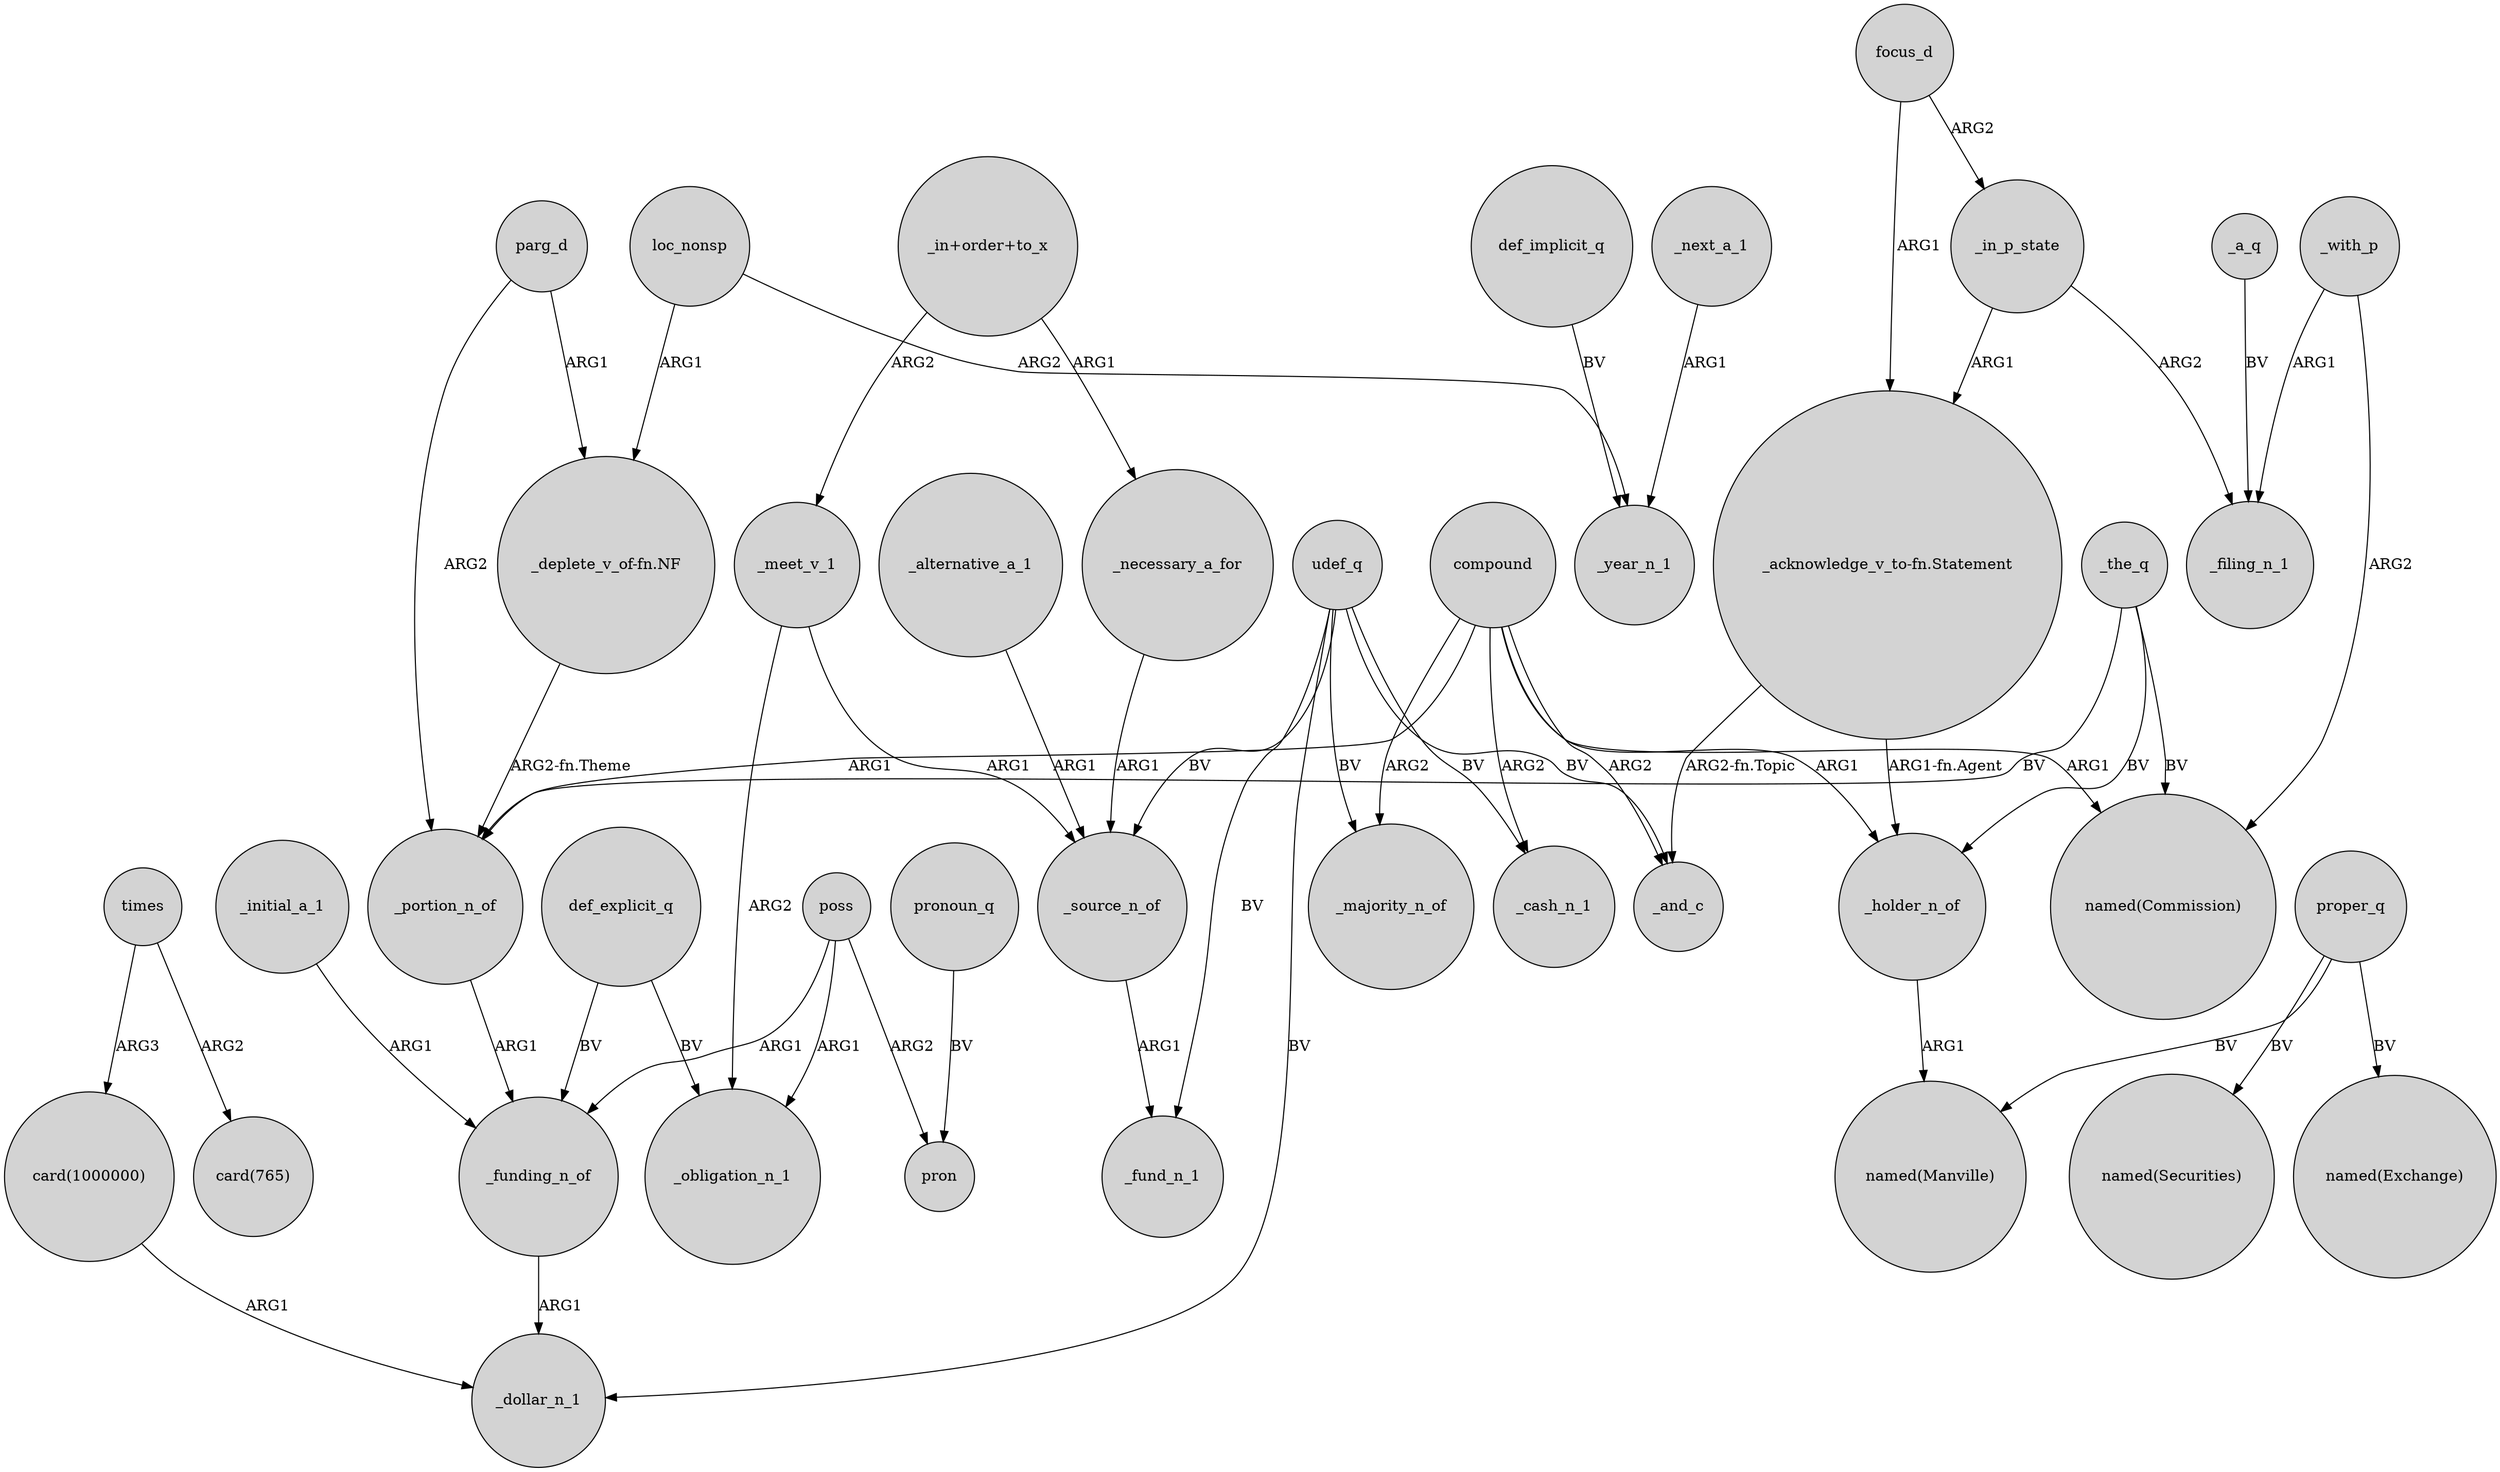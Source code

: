digraph {
	node [shape=circle style=filled]
	"card(1000000)" -> _dollar_n_1 [label=ARG1]
	"_in+order+to_x" -> _meet_v_1 [label=ARG2]
	compound -> "named(Commission)" [label=ARG1]
	poss -> pron [label=ARG2]
	proper_q -> "named(Manville)" [label=BV]
	"_deplete_v_of-fn.NF" -> _portion_n_of [label="ARG2-fn.Theme"]
	def_implicit_q -> _year_n_1 [label=BV]
	_funding_n_of -> _dollar_n_1 [label=ARG1]
	udef_q -> _cash_n_1 [label=BV]
	_necessary_a_for -> _source_n_of [label=ARG1]
	focus_d -> _in_p_state [label=ARG2]
	_holder_n_of -> "named(Manville)" [label=ARG1]
	def_explicit_q -> _funding_n_of [label=BV]
	_the_q -> _holder_n_of [label=BV]
	focus_d -> "_acknowledge_v_to-fn.Statement" [label=ARG1]
	proper_q -> "named(Exchange)" [label=BV]
	compound -> _holder_n_of [label=ARG1]
	_portion_n_of -> _funding_n_of [label=ARG1]
	def_explicit_q -> _obligation_n_1 [label=BV]
	_with_p -> _filing_n_1 [label=ARG1]
	udef_q -> _majority_n_of [label=BV]
	_with_p -> "named(Commission)" [label=ARG2]
	parg_d -> _portion_n_of [label=ARG2]
	_meet_v_1 -> _source_n_of [label=ARG1]
	_alternative_a_1 -> _source_n_of [label=ARG1]
	pronoun_q -> pron [label=BV]
	_in_p_state -> "_acknowledge_v_to-fn.Statement" [label=ARG1]
	compound -> _and_c [label=ARG2]
	poss -> _funding_n_of [label=ARG1]
	times -> "card(1000000)" [label=ARG3]
	_a_q -> _filing_n_1 [label=BV]
	_next_a_1 -> _year_n_1 [label=ARG1]
	loc_nonsp -> _year_n_1 [label=ARG2]
	_source_n_of -> _fund_n_1 [label=ARG1]
	parg_d -> "_deplete_v_of-fn.NF" [label=ARG1]
	proper_q -> "named(Securities)" [label=BV]
	"_acknowledge_v_to-fn.Statement" -> _and_c [label="ARG2-fn.Topic"]
	udef_q -> _fund_n_1 [label=BV]
	_initial_a_1 -> _funding_n_of [label=ARG1]
	compound -> _majority_n_of [label=ARG2]
	loc_nonsp -> "_deplete_v_of-fn.NF" [label=ARG1]
	poss -> _obligation_n_1 [label=ARG1]
	compound -> _cash_n_1 [label=ARG2]
	_meet_v_1 -> _obligation_n_1 [label=ARG2]
	_the_q -> _portion_n_of [label=BV]
	"_in+order+to_x" -> _necessary_a_for [label=ARG1]
	"_acknowledge_v_to-fn.Statement" -> _holder_n_of [label="ARG1-fn.Agent"]
	udef_q -> _and_c [label=BV]
	_in_p_state -> _filing_n_1 [label=ARG2]
	udef_q -> _source_n_of [label=BV]
	_the_q -> "named(Commission)" [label=BV]
	udef_q -> _dollar_n_1 [label=BV]
	times -> "card(765)" [label=ARG2]
	compound -> _portion_n_of [label=ARG1]
}
